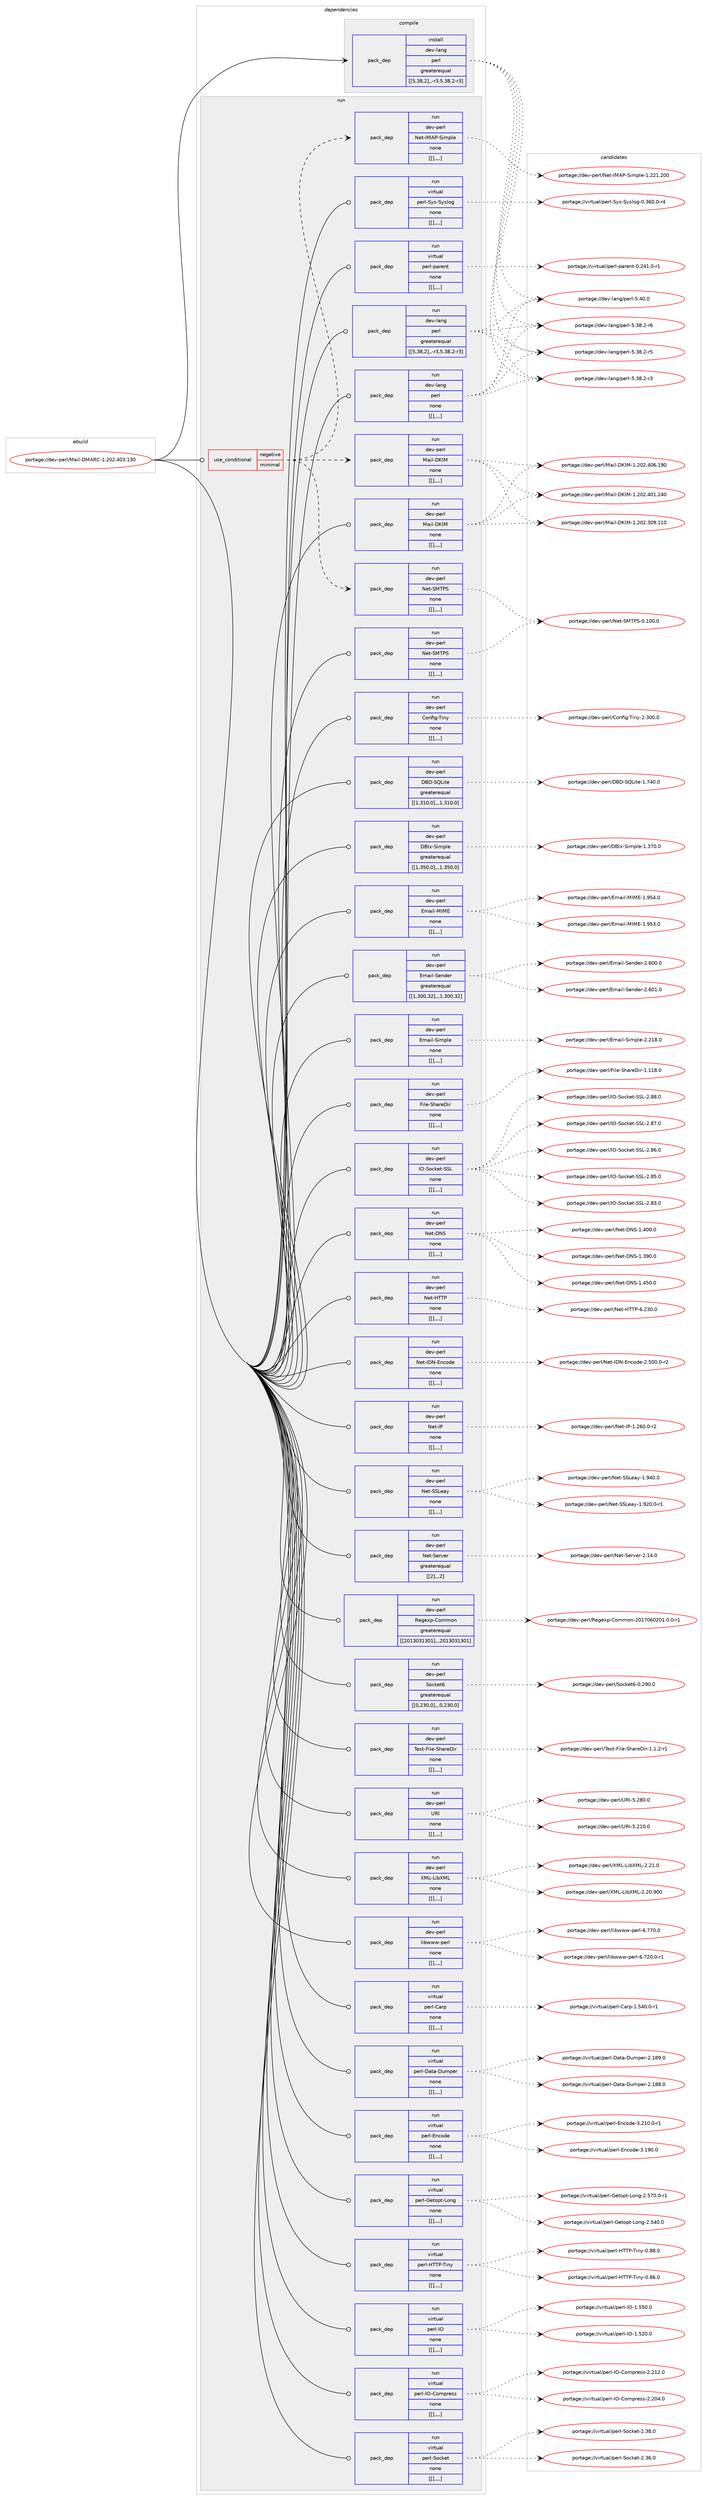 digraph prolog {

# *************
# Graph options
# *************

newrank=true;
concentrate=true;
compound=true;
graph [rankdir=LR,fontname=Helvetica,fontsize=10,ranksep=1.5];#, ranksep=2.5, nodesep=0.2];
edge  [arrowhead=vee];
node  [fontname=Helvetica,fontsize=10];

# **********
# The ebuild
# **********

subgraph cluster_leftcol {
color=gray;
label=<<i>ebuild</i>>;
id [label="portage://dev-perl/Mail-DMARC-1.202.403.130", color=red, width=4, href="../dev-perl/Mail-DMARC-1.202.403.130.svg"];
}

# ****************
# The dependencies
# ****************

subgraph cluster_midcol {
color=gray;
label=<<i>dependencies</i>>;
subgraph cluster_compile {
fillcolor="#eeeeee";
style=filled;
label=<<i>compile</i>>;
subgraph pack101976 {
dependency133619 [label=<<TABLE BORDER="0" CELLBORDER="1" CELLSPACING="0" CELLPADDING="4" WIDTH="220"><TR><TD ROWSPAN="6" CELLPADDING="30">pack_dep</TD></TR><TR><TD WIDTH="110">install</TD></TR><TR><TD>dev-lang</TD></TR><TR><TD>perl</TD></TR><TR><TD>greaterequal</TD></TR><TR><TD>[[5,38,2],,-r3,5.38.2-r3]</TD></TR></TABLE>>, shape=none, color=blue];
}
id:e -> dependency133619:w [weight=20,style="solid",arrowhead="vee"];
}
subgraph cluster_compileandrun {
fillcolor="#eeeeee";
style=filled;
label=<<i>compile and run</i>>;
}
subgraph cluster_run {
fillcolor="#eeeeee";
style=filled;
label=<<i>run</i>>;
subgraph cond30460 {
dependency133620 [label=<<TABLE BORDER="0" CELLBORDER="1" CELLSPACING="0" CELLPADDING="4"><TR><TD ROWSPAN="3" CELLPADDING="10">use_conditional</TD></TR><TR><TD>negative</TD></TR><TR><TD>minimal</TD></TR></TABLE>>, shape=none, color=red];
subgraph pack101977 {
dependency133621 [label=<<TABLE BORDER="0" CELLBORDER="1" CELLSPACING="0" CELLPADDING="4" WIDTH="220"><TR><TD ROWSPAN="6" CELLPADDING="30">pack_dep</TD></TR><TR><TD WIDTH="110">run</TD></TR><TR><TD>dev-perl</TD></TR><TR><TD>Mail-DKIM</TD></TR><TR><TD>none</TD></TR><TR><TD>[[],,,,]</TD></TR></TABLE>>, shape=none, color=blue];
}
dependency133620:e -> dependency133621:w [weight=20,style="dashed",arrowhead="vee"];
subgraph pack101978 {
dependency133622 [label=<<TABLE BORDER="0" CELLBORDER="1" CELLSPACING="0" CELLPADDING="4" WIDTH="220"><TR><TD ROWSPAN="6" CELLPADDING="30">pack_dep</TD></TR><TR><TD WIDTH="110">run</TD></TR><TR><TD>dev-perl</TD></TR><TR><TD>Net-IMAP-Simple</TD></TR><TR><TD>none</TD></TR><TR><TD>[[],,,,]</TD></TR></TABLE>>, shape=none, color=blue];
}
dependency133620:e -> dependency133622:w [weight=20,style="dashed",arrowhead="vee"];
subgraph pack101979 {
dependency133623 [label=<<TABLE BORDER="0" CELLBORDER="1" CELLSPACING="0" CELLPADDING="4" WIDTH="220"><TR><TD ROWSPAN="6" CELLPADDING="30">pack_dep</TD></TR><TR><TD WIDTH="110">run</TD></TR><TR><TD>dev-perl</TD></TR><TR><TD>Net-SMTPS</TD></TR><TR><TD>none</TD></TR><TR><TD>[[],,,,]</TD></TR></TABLE>>, shape=none, color=blue];
}
dependency133620:e -> dependency133623:w [weight=20,style="dashed",arrowhead="vee"];
}
id:e -> dependency133620:w [weight=20,style="solid",arrowhead="odot"];
subgraph pack101980 {
dependency133624 [label=<<TABLE BORDER="0" CELLBORDER="1" CELLSPACING="0" CELLPADDING="4" WIDTH="220"><TR><TD ROWSPAN="6" CELLPADDING="30">pack_dep</TD></TR><TR><TD WIDTH="110">run</TD></TR><TR><TD>dev-lang</TD></TR><TR><TD>perl</TD></TR><TR><TD>greaterequal</TD></TR><TR><TD>[[5,38,2],,-r3,5.38.2-r3]</TD></TR></TABLE>>, shape=none, color=blue];
}
id:e -> dependency133624:w [weight=20,style="solid",arrowhead="odot"];
subgraph pack101981 {
dependency133625 [label=<<TABLE BORDER="0" CELLBORDER="1" CELLSPACING="0" CELLPADDING="4" WIDTH="220"><TR><TD ROWSPAN="6" CELLPADDING="30">pack_dep</TD></TR><TR><TD WIDTH="110">run</TD></TR><TR><TD>dev-lang</TD></TR><TR><TD>perl</TD></TR><TR><TD>none</TD></TR><TR><TD>[[],,,,]</TD></TR></TABLE>>, shape=none, color=blue];
}
id:e -> dependency133625:w [weight=20,style="solid",arrowhead="odot"];
subgraph pack101982 {
dependency133626 [label=<<TABLE BORDER="0" CELLBORDER="1" CELLSPACING="0" CELLPADDING="4" WIDTH="220"><TR><TD ROWSPAN="6" CELLPADDING="30">pack_dep</TD></TR><TR><TD WIDTH="110">run</TD></TR><TR><TD>dev-perl</TD></TR><TR><TD>Config-Tiny</TD></TR><TR><TD>none</TD></TR><TR><TD>[[],,,,]</TD></TR></TABLE>>, shape=none, color=blue];
}
id:e -> dependency133626:w [weight=20,style="solid",arrowhead="odot"];
subgraph pack101983 {
dependency133627 [label=<<TABLE BORDER="0" CELLBORDER="1" CELLSPACING="0" CELLPADDING="4" WIDTH="220"><TR><TD ROWSPAN="6" CELLPADDING="30">pack_dep</TD></TR><TR><TD WIDTH="110">run</TD></TR><TR><TD>dev-perl</TD></TR><TR><TD>DBD-SQLite</TD></TR><TR><TD>greaterequal</TD></TR><TR><TD>[[1,310,0],,,1.310.0]</TD></TR></TABLE>>, shape=none, color=blue];
}
id:e -> dependency133627:w [weight=20,style="solid",arrowhead="odot"];
subgraph pack101984 {
dependency133628 [label=<<TABLE BORDER="0" CELLBORDER="1" CELLSPACING="0" CELLPADDING="4" WIDTH="220"><TR><TD ROWSPAN="6" CELLPADDING="30">pack_dep</TD></TR><TR><TD WIDTH="110">run</TD></TR><TR><TD>dev-perl</TD></TR><TR><TD>DBIx-Simple</TD></TR><TR><TD>greaterequal</TD></TR><TR><TD>[[1,350,0],,,1.350.0]</TD></TR></TABLE>>, shape=none, color=blue];
}
id:e -> dependency133628:w [weight=20,style="solid",arrowhead="odot"];
subgraph pack101985 {
dependency133629 [label=<<TABLE BORDER="0" CELLBORDER="1" CELLSPACING="0" CELLPADDING="4" WIDTH="220"><TR><TD ROWSPAN="6" CELLPADDING="30">pack_dep</TD></TR><TR><TD WIDTH="110">run</TD></TR><TR><TD>dev-perl</TD></TR><TR><TD>Email-MIME</TD></TR><TR><TD>none</TD></TR><TR><TD>[[],,,,]</TD></TR></TABLE>>, shape=none, color=blue];
}
id:e -> dependency133629:w [weight=20,style="solid",arrowhead="odot"];
subgraph pack101986 {
dependency133630 [label=<<TABLE BORDER="0" CELLBORDER="1" CELLSPACING="0" CELLPADDING="4" WIDTH="220"><TR><TD ROWSPAN="6" CELLPADDING="30">pack_dep</TD></TR><TR><TD WIDTH="110">run</TD></TR><TR><TD>dev-perl</TD></TR><TR><TD>Email-Sender</TD></TR><TR><TD>greaterequal</TD></TR><TR><TD>[[1,300,32],,,1.300.32]</TD></TR></TABLE>>, shape=none, color=blue];
}
id:e -> dependency133630:w [weight=20,style="solid",arrowhead="odot"];
subgraph pack101987 {
dependency133631 [label=<<TABLE BORDER="0" CELLBORDER="1" CELLSPACING="0" CELLPADDING="4" WIDTH="220"><TR><TD ROWSPAN="6" CELLPADDING="30">pack_dep</TD></TR><TR><TD WIDTH="110">run</TD></TR><TR><TD>dev-perl</TD></TR><TR><TD>Email-Simple</TD></TR><TR><TD>none</TD></TR><TR><TD>[[],,,,]</TD></TR></TABLE>>, shape=none, color=blue];
}
id:e -> dependency133631:w [weight=20,style="solid",arrowhead="odot"];
subgraph pack101988 {
dependency133632 [label=<<TABLE BORDER="0" CELLBORDER="1" CELLSPACING="0" CELLPADDING="4" WIDTH="220"><TR><TD ROWSPAN="6" CELLPADDING="30">pack_dep</TD></TR><TR><TD WIDTH="110">run</TD></TR><TR><TD>dev-perl</TD></TR><TR><TD>File-ShareDir</TD></TR><TR><TD>none</TD></TR><TR><TD>[[],,,,]</TD></TR></TABLE>>, shape=none, color=blue];
}
id:e -> dependency133632:w [weight=20,style="solid",arrowhead="odot"];
subgraph pack101989 {
dependency133633 [label=<<TABLE BORDER="0" CELLBORDER="1" CELLSPACING="0" CELLPADDING="4" WIDTH="220"><TR><TD ROWSPAN="6" CELLPADDING="30">pack_dep</TD></TR><TR><TD WIDTH="110">run</TD></TR><TR><TD>dev-perl</TD></TR><TR><TD>IO-Socket-SSL</TD></TR><TR><TD>none</TD></TR><TR><TD>[[],,,,]</TD></TR></TABLE>>, shape=none, color=blue];
}
id:e -> dependency133633:w [weight=20,style="solid",arrowhead="odot"];
subgraph pack101990 {
dependency133634 [label=<<TABLE BORDER="0" CELLBORDER="1" CELLSPACING="0" CELLPADDING="4" WIDTH="220"><TR><TD ROWSPAN="6" CELLPADDING="30">pack_dep</TD></TR><TR><TD WIDTH="110">run</TD></TR><TR><TD>dev-perl</TD></TR><TR><TD>Mail-DKIM</TD></TR><TR><TD>none</TD></TR><TR><TD>[[],,,,]</TD></TR></TABLE>>, shape=none, color=blue];
}
id:e -> dependency133634:w [weight=20,style="solid",arrowhead="odot"];
subgraph pack101991 {
dependency133635 [label=<<TABLE BORDER="0" CELLBORDER="1" CELLSPACING="0" CELLPADDING="4" WIDTH="220"><TR><TD ROWSPAN="6" CELLPADDING="30">pack_dep</TD></TR><TR><TD WIDTH="110">run</TD></TR><TR><TD>dev-perl</TD></TR><TR><TD>Net-DNS</TD></TR><TR><TD>none</TD></TR><TR><TD>[[],,,,]</TD></TR></TABLE>>, shape=none, color=blue];
}
id:e -> dependency133635:w [weight=20,style="solid",arrowhead="odot"];
subgraph pack101992 {
dependency133636 [label=<<TABLE BORDER="0" CELLBORDER="1" CELLSPACING="0" CELLPADDING="4" WIDTH="220"><TR><TD ROWSPAN="6" CELLPADDING="30">pack_dep</TD></TR><TR><TD WIDTH="110">run</TD></TR><TR><TD>dev-perl</TD></TR><TR><TD>Net-HTTP</TD></TR><TR><TD>none</TD></TR><TR><TD>[[],,,,]</TD></TR></TABLE>>, shape=none, color=blue];
}
id:e -> dependency133636:w [weight=20,style="solid",arrowhead="odot"];
subgraph pack101993 {
dependency133637 [label=<<TABLE BORDER="0" CELLBORDER="1" CELLSPACING="0" CELLPADDING="4" WIDTH="220"><TR><TD ROWSPAN="6" CELLPADDING="30">pack_dep</TD></TR><TR><TD WIDTH="110">run</TD></TR><TR><TD>dev-perl</TD></TR><TR><TD>Net-IDN-Encode</TD></TR><TR><TD>none</TD></TR><TR><TD>[[],,,,]</TD></TR></TABLE>>, shape=none, color=blue];
}
id:e -> dependency133637:w [weight=20,style="solid",arrowhead="odot"];
subgraph pack101994 {
dependency133638 [label=<<TABLE BORDER="0" CELLBORDER="1" CELLSPACING="0" CELLPADDING="4" WIDTH="220"><TR><TD ROWSPAN="6" CELLPADDING="30">pack_dep</TD></TR><TR><TD WIDTH="110">run</TD></TR><TR><TD>dev-perl</TD></TR><TR><TD>Net-IP</TD></TR><TR><TD>none</TD></TR><TR><TD>[[],,,,]</TD></TR></TABLE>>, shape=none, color=blue];
}
id:e -> dependency133638:w [weight=20,style="solid",arrowhead="odot"];
subgraph pack101995 {
dependency133639 [label=<<TABLE BORDER="0" CELLBORDER="1" CELLSPACING="0" CELLPADDING="4" WIDTH="220"><TR><TD ROWSPAN="6" CELLPADDING="30">pack_dep</TD></TR><TR><TD WIDTH="110">run</TD></TR><TR><TD>dev-perl</TD></TR><TR><TD>Net-SMTPS</TD></TR><TR><TD>none</TD></TR><TR><TD>[[],,,,]</TD></TR></TABLE>>, shape=none, color=blue];
}
id:e -> dependency133639:w [weight=20,style="solid",arrowhead="odot"];
subgraph pack101996 {
dependency133640 [label=<<TABLE BORDER="0" CELLBORDER="1" CELLSPACING="0" CELLPADDING="4" WIDTH="220"><TR><TD ROWSPAN="6" CELLPADDING="30">pack_dep</TD></TR><TR><TD WIDTH="110">run</TD></TR><TR><TD>dev-perl</TD></TR><TR><TD>Net-SSLeay</TD></TR><TR><TD>none</TD></TR><TR><TD>[[],,,,]</TD></TR></TABLE>>, shape=none, color=blue];
}
id:e -> dependency133640:w [weight=20,style="solid",arrowhead="odot"];
subgraph pack101997 {
dependency133641 [label=<<TABLE BORDER="0" CELLBORDER="1" CELLSPACING="0" CELLPADDING="4" WIDTH="220"><TR><TD ROWSPAN="6" CELLPADDING="30">pack_dep</TD></TR><TR><TD WIDTH="110">run</TD></TR><TR><TD>dev-perl</TD></TR><TR><TD>Net-Server</TD></TR><TR><TD>greaterequal</TD></TR><TR><TD>[[2],,,2]</TD></TR></TABLE>>, shape=none, color=blue];
}
id:e -> dependency133641:w [weight=20,style="solid",arrowhead="odot"];
subgraph pack101998 {
dependency133642 [label=<<TABLE BORDER="0" CELLBORDER="1" CELLSPACING="0" CELLPADDING="4" WIDTH="220"><TR><TD ROWSPAN="6" CELLPADDING="30">pack_dep</TD></TR><TR><TD WIDTH="110">run</TD></TR><TR><TD>dev-perl</TD></TR><TR><TD>Regexp-Common</TD></TR><TR><TD>greaterequal</TD></TR><TR><TD>[[2013031301],,,2013031301]</TD></TR></TABLE>>, shape=none, color=blue];
}
id:e -> dependency133642:w [weight=20,style="solid",arrowhead="odot"];
subgraph pack101999 {
dependency133643 [label=<<TABLE BORDER="0" CELLBORDER="1" CELLSPACING="0" CELLPADDING="4" WIDTH="220"><TR><TD ROWSPAN="6" CELLPADDING="30">pack_dep</TD></TR><TR><TD WIDTH="110">run</TD></TR><TR><TD>dev-perl</TD></TR><TR><TD>Socket6</TD></TR><TR><TD>greaterequal</TD></TR><TR><TD>[[0,230,0],,,0.230.0]</TD></TR></TABLE>>, shape=none, color=blue];
}
id:e -> dependency133643:w [weight=20,style="solid",arrowhead="odot"];
subgraph pack102000 {
dependency133644 [label=<<TABLE BORDER="0" CELLBORDER="1" CELLSPACING="0" CELLPADDING="4" WIDTH="220"><TR><TD ROWSPAN="6" CELLPADDING="30">pack_dep</TD></TR><TR><TD WIDTH="110">run</TD></TR><TR><TD>dev-perl</TD></TR><TR><TD>Test-File-ShareDir</TD></TR><TR><TD>none</TD></TR><TR><TD>[[],,,,]</TD></TR></TABLE>>, shape=none, color=blue];
}
id:e -> dependency133644:w [weight=20,style="solid",arrowhead="odot"];
subgraph pack102001 {
dependency133645 [label=<<TABLE BORDER="0" CELLBORDER="1" CELLSPACING="0" CELLPADDING="4" WIDTH="220"><TR><TD ROWSPAN="6" CELLPADDING="30">pack_dep</TD></TR><TR><TD WIDTH="110">run</TD></TR><TR><TD>dev-perl</TD></TR><TR><TD>URI</TD></TR><TR><TD>none</TD></TR><TR><TD>[[],,,,]</TD></TR></TABLE>>, shape=none, color=blue];
}
id:e -> dependency133645:w [weight=20,style="solid",arrowhead="odot"];
subgraph pack102002 {
dependency133646 [label=<<TABLE BORDER="0" CELLBORDER="1" CELLSPACING="0" CELLPADDING="4" WIDTH="220"><TR><TD ROWSPAN="6" CELLPADDING="30">pack_dep</TD></TR><TR><TD WIDTH="110">run</TD></TR><TR><TD>dev-perl</TD></TR><TR><TD>XML-LibXML</TD></TR><TR><TD>none</TD></TR><TR><TD>[[],,,,]</TD></TR></TABLE>>, shape=none, color=blue];
}
id:e -> dependency133646:w [weight=20,style="solid",arrowhead="odot"];
subgraph pack102003 {
dependency133647 [label=<<TABLE BORDER="0" CELLBORDER="1" CELLSPACING="0" CELLPADDING="4" WIDTH="220"><TR><TD ROWSPAN="6" CELLPADDING="30">pack_dep</TD></TR><TR><TD WIDTH="110">run</TD></TR><TR><TD>dev-perl</TD></TR><TR><TD>libwww-perl</TD></TR><TR><TD>none</TD></TR><TR><TD>[[],,,,]</TD></TR></TABLE>>, shape=none, color=blue];
}
id:e -> dependency133647:w [weight=20,style="solid",arrowhead="odot"];
subgraph pack102004 {
dependency133648 [label=<<TABLE BORDER="0" CELLBORDER="1" CELLSPACING="0" CELLPADDING="4" WIDTH="220"><TR><TD ROWSPAN="6" CELLPADDING="30">pack_dep</TD></TR><TR><TD WIDTH="110">run</TD></TR><TR><TD>virtual</TD></TR><TR><TD>perl-Carp</TD></TR><TR><TD>none</TD></TR><TR><TD>[[],,,,]</TD></TR></TABLE>>, shape=none, color=blue];
}
id:e -> dependency133648:w [weight=20,style="solid",arrowhead="odot"];
subgraph pack102005 {
dependency133649 [label=<<TABLE BORDER="0" CELLBORDER="1" CELLSPACING="0" CELLPADDING="4" WIDTH="220"><TR><TD ROWSPAN="6" CELLPADDING="30">pack_dep</TD></TR><TR><TD WIDTH="110">run</TD></TR><TR><TD>virtual</TD></TR><TR><TD>perl-Data-Dumper</TD></TR><TR><TD>none</TD></TR><TR><TD>[[],,,,]</TD></TR></TABLE>>, shape=none, color=blue];
}
id:e -> dependency133649:w [weight=20,style="solid",arrowhead="odot"];
subgraph pack102006 {
dependency133650 [label=<<TABLE BORDER="0" CELLBORDER="1" CELLSPACING="0" CELLPADDING="4" WIDTH="220"><TR><TD ROWSPAN="6" CELLPADDING="30">pack_dep</TD></TR><TR><TD WIDTH="110">run</TD></TR><TR><TD>virtual</TD></TR><TR><TD>perl-Encode</TD></TR><TR><TD>none</TD></TR><TR><TD>[[],,,,]</TD></TR></TABLE>>, shape=none, color=blue];
}
id:e -> dependency133650:w [weight=20,style="solid",arrowhead="odot"];
subgraph pack102007 {
dependency133651 [label=<<TABLE BORDER="0" CELLBORDER="1" CELLSPACING="0" CELLPADDING="4" WIDTH="220"><TR><TD ROWSPAN="6" CELLPADDING="30">pack_dep</TD></TR><TR><TD WIDTH="110">run</TD></TR><TR><TD>virtual</TD></TR><TR><TD>perl-Getopt-Long</TD></TR><TR><TD>none</TD></TR><TR><TD>[[],,,,]</TD></TR></TABLE>>, shape=none, color=blue];
}
id:e -> dependency133651:w [weight=20,style="solid",arrowhead="odot"];
subgraph pack102008 {
dependency133652 [label=<<TABLE BORDER="0" CELLBORDER="1" CELLSPACING="0" CELLPADDING="4" WIDTH="220"><TR><TD ROWSPAN="6" CELLPADDING="30">pack_dep</TD></TR><TR><TD WIDTH="110">run</TD></TR><TR><TD>virtual</TD></TR><TR><TD>perl-HTTP-Tiny</TD></TR><TR><TD>none</TD></TR><TR><TD>[[],,,,]</TD></TR></TABLE>>, shape=none, color=blue];
}
id:e -> dependency133652:w [weight=20,style="solid",arrowhead="odot"];
subgraph pack102009 {
dependency133653 [label=<<TABLE BORDER="0" CELLBORDER="1" CELLSPACING="0" CELLPADDING="4" WIDTH="220"><TR><TD ROWSPAN="6" CELLPADDING="30">pack_dep</TD></TR><TR><TD WIDTH="110">run</TD></TR><TR><TD>virtual</TD></TR><TR><TD>perl-IO</TD></TR><TR><TD>none</TD></TR><TR><TD>[[],,,,]</TD></TR></TABLE>>, shape=none, color=blue];
}
id:e -> dependency133653:w [weight=20,style="solid",arrowhead="odot"];
subgraph pack102010 {
dependency133654 [label=<<TABLE BORDER="0" CELLBORDER="1" CELLSPACING="0" CELLPADDING="4" WIDTH="220"><TR><TD ROWSPAN="6" CELLPADDING="30">pack_dep</TD></TR><TR><TD WIDTH="110">run</TD></TR><TR><TD>virtual</TD></TR><TR><TD>perl-IO-Compress</TD></TR><TR><TD>none</TD></TR><TR><TD>[[],,,,]</TD></TR></TABLE>>, shape=none, color=blue];
}
id:e -> dependency133654:w [weight=20,style="solid",arrowhead="odot"];
subgraph pack102011 {
dependency133655 [label=<<TABLE BORDER="0" CELLBORDER="1" CELLSPACING="0" CELLPADDING="4" WIDTH="220"><TR><TD ROWSPAN="6" CELLPADDING="30">pack_dep</TD></TR><TR><TD WIDTH="110">run</TD></TR><TR><TD>virtual</TD></TR><TR><TD>perl-Socket</TD></TR><TR><TD>none</TD></TR><TR><TD>[[],,,,]</TD></TR></TABLE>>, shape=none, color=blue];
}
id:e -> dependency133655:w [weight=20,style="solid",arrowhead="odot"];
subgraph pack102012 {
dependency133656 [label=<<TABLE BORDER="0" CELLBORDER="1" CELLSPACING="0" CELLPADDING="4" WIDTH="220"><TR><TD ROWSPAN="6" CELLPADDING="30">pack_dep</TD></TR><TR><TD WIDTH="110">run</TD></TR><TR><TD>virtual</TD></TR><TR><TD>perl-Sys-Syslog</TD></TR><TR><TD>none</TD></TR><TR><TD>[[],,,,]</TD></TR></TABLE>>, shape=none, color=blue];
}
id:e -> dependency133656:w [weight=20,style="solid",arrowhead="odot"];
subgraph pack102013 {
dependency133657 [label=<<TABLE BORDER="0" CELLBORDER="1" CELLSPACING="0" CELLPADDING="4" WIDTH="220"><TR><TD ROWSPAN="6" CELLPADDING="30">pack_dep</TD></TR><TR><TD WIDTH="110">run</TD></TR><TR><TD>virtual</TD></TR><TR><TD>perl-parent</TD></TR><TR><TD>none</TD></TR><TR><TD>[[],,,,]</TD></TR></TABLE>>, shape=none, color=blue];
}
id:e -> dependency133657:w [weight=20,style="solid",arrowhead="odot"];
}
}

# **************
# The candidates
# **************

subgraph cluster_choices {
rank=same;
color=gray;
label=<<i>candidates</i>>;

subgraph choice101976 {
color=black;
nodesep=1;
choice10010111845108971101034711210111410845534652484648 [label="portage://dev-lang/perl-5.40.0", color=red, width=4,href="../dev-lang/perl-5.40.0.svg"];
choice100101118451089711010347112101114108455346515646504511454 [label="portage://dev-lang/perl-5.38.2-r6", color=red, width=4,href="../dev-lang/perl-5.38.2-r6.svg"];
choice100101118451089711010347112101114108455346515646504511453 [label="portage://dev-lang/perl-5.38.2-r5", color=red, width=4,href="../dev-lang/perl-5.38.2-r5.svg"];
choice100101118451089711010347112101114108455346515646504511451 [label="portage://dev-lang/perl-5.38.2-r3", color=red, width=4,href="../dev-lang/perl-5.38.2-r3.svg"];
dependency133619:e -> choice10010111845108971101034711210111410845534652484648:w [style=dotted,weight="100"];
dependency133619:e -> choice100101118451089711010347112101114108455346515646504511454:w [style=dotted,weight="100"];
dependency133619:e -> choice100101118451089711010347112101114108455346515646504511453:w [style=dotted,weight="100"];
dependency133619:e -> choice100101118451089711010347112101114108455346515646504511451:w [style=dotted,weight="100"];
}
subgraph choice101977 {
color=black;
nodesep=1;
choice1001011184511210111410847779710510845687573774549465048504652485446495748 [label="portage://dev-perl/Mail-DKIM-1.202.406.190", color=red, width=4,href="../dev-perl/Mail-DKIM-1.202.406.190.svg"];
choice1001011184511210111410847779710510845687573774549465048504652484946505248 [label="portage://dev-perl/Mail-DKIM-1.202.401.240", color=red, width=4,href="../dev-perl/Mail-DKIM-1.202.401.240.svg"];
choice1001011184511210111410847779710510845687573774549465048504651485746494948 [label="portage://dev-perl/Mail-DKIM-1.202.309.110", color=red, width=4,href="../dev-perl/Mail-DKIM-1.202.309.110.svg"];
dependency133621:e -> choice1001011184511210111410847779710510845687573774549465048504652485446495748:w [style=dotted,weight="100"];
dependency133621:e -> choice1001011184511210111410847779710510845687573774549465048504652484946505248:w [style=dotted,weight="100"];
dependency133621:e -> choice1001011184511210111410847779710510845687573774549465048504651485746494948:w [style=dotted,weight="100"];
}
subgraph choice101978 {
color=black;
nodesep=1;
choice1001011184511210111410847781011164573776580458310510911210810145494650504946504848 [label="portage://dev-perl/Net-IMAP-Simple-1.221.200", color=red, width=4,href="../dev-perl/Net-IMAP-Simple-1.221.200.svg"];
dependency133622:e -> choice1001011184511210111410847781011164573776580458310510911210810145494650504946504848:w [style=dotted,weight="100"];
}
subgraph choice101979 {
color=black;
nodesep=1;
choice1001011184511210111410847781011164583778480834548464948484648 [label="portage://dev-perl/Net-SMTPS-0.100.0", color=red, width=4,href="../dev-perl/Net-SMTPS-0.100.0.svg"];
dependency133623:e -> choice1001011184511210111410847781011164583778480834548464948484648:w [style=dotted,weight="100"];
}
subgraph choice101980 {
color=black;
nodesep=1;
choice10010111845108971101034711210111410845534652484648 [label="portage://dev-lang/perl-5.40.0", color=red, width=4,href="../dev-lang/perl-5.40.0.svg"];
choice100101118451089711010347112101114108455346515646504511454 [label="portage://dev-lang/perl-5.38.2-r6", color=red, width=4,href="../dev-lang/perl-5.38.2-r6.svg"];
choice100101118451089711010347112101114108455346515646504511453 [label="portage://dev-lang/perl-5.38.2-r5", color=red, width=4,href="../dev-lang/perl-5.38.2-r5.svg"];
choice100101118451089711010347112101114108455346515646504511451 [label="portage://dev-lang/perl-5.38.2-r3", color=red, width=4,href="../dev-lang/perl-5.38.2-r3.svg"];
dependency133624:e -> choice10010111845108971101034711210111410845534652484648:w [style=dotted,weight="100"];
dependency133624:e -> choice100101118451089711010347112101114108455346515646504511454:w [style=dotted,weight="100"];
dependency133624:e -> choice100101118451089711010347112101114108455346515646504511453:w [style=dotted,weight="100"];
dependency133624:e -> choice100101118451089711010347112101114108455346515646504511451:w [style=dotted,weight="100"];
}
subgraph choice101981 {
color=black;
nodesep=1;
choice10010111845108971101034711210111410845534652484648 [label="portage://dev-lang/perl-5.40.0", color=red, width=4,href="../dev-lang/perl-5.40.0.svg"];
choice100101118451089711010347112101114108455346515646504511454 [label="portage://dev-lang/perl-5.38.2-r6", color=red, width=4,href="../dev-lang/perl-5.38.2-r6.svg"];
choice100101118451089711010347112101114108455346515646504511453 [label="portage://dev-lang/perl-5.38.2-r5", color=red, width=4,href="../dev-lang/perl-5.38.2-r5.svg"];
choice100101118451089711010347112101114108455346515646504511451 [label="portage://dev-lang/perl-5.38.2-r3", color=red, width=4,href="../dev-lang/perl-5.38.2-r3.svg"];
dependency133625:e -> choice10010111845108971101034711210111410845534652484648:w [style=dotted,weight="100"];
dependency133625:e -> choice100101118451089711010347112101114108455346515646504511454:w [style=dotted,weight="100"];
dependency133625:e -> choice100101118451089711010347112101114108455346515646504511453:w [style=dotted,weight="100"];
dependency133625:e -> choice100101118451089711010347112101114108455346515646504511451:w [style=dotted,weight="100"];
}
subgraph choice101982 {
color=black;
nodesep=1;
choice10010111845112101114108476711111010210510345841051101214550465148484648 [label="portage://dev-perl/Config-Tiny-2.300.0", color=red, width=4,href="../dev-perl/Config-Tiny-2.300.0.svg"];
dependency133626:e -> choice10010111845112101114108476711111010210510345841051101214550465148484648:w [style=dotted,weight="100"];
}
subgraph choice101983 {
color=black;
nodesep=1;
choice1001011184511210111410847686668458381761051161014549465552484648 [label="portage://dev-perl/DBD-SQLite-1.740.0", color=red, width=4,href="../dev-perl/DBD-SQLite-1.740.0.svg"];
dependency133627:e -> choice1001011184511210111410847686668458381761051161014549465552484648:w [style=dotted,weight="100"];
}
subgraph choice101984 {
color=black;
nodesep=1;
choice100101118451121011141084768667312045831051091121081014549465155484648 [label="portage://dev-perl/DBIx-Simple-1.370.0", color=red, width=4,href="../dev-perl/DBIx-Simple-1.370.0.svg"];
dependency133628:e -> choice100101118451121011141084768667312045831051091121081014549465155484648:w [style=dotted,weight="100"];
}
subgraph choice101985 {
color=black;
nodesep=1;
choice1001011184511210111410847691099710510845777377694549465753524648 [label="portage://dev-perl/Email-MIME-1.954.0", color=red, width=4,href="../dev-perl/Email-MIME-1.954.0.svg"];
choice1001011184511210111410847691099710510845777377694549465753514648 [label="portage://dev-perl/Email-MIME-1.953.0", color=red, width=4,href="../dev-perl/Email-MIME-1.953.0.svg"];
dependency133629:e -> choice1001011184511210111410847691099710510845777377694549465753524648:w [style=dotted,weight="100"];
dependency133629:e -> choice1001011184511210111410847691099710510845777377694549465753514648:w [style=dotted,weight="100"];
}
subgraph choice101986 {
color=black;
nodesep=1;
choice1001011184511210111410847691099710510845831011101001011144550465448494648 [label="portage://dev-perl/Email-Sender-2.601.0", color=red, width=4,href="../dev-perl/Email-Sender-2.601.0.svg"];
choice1001011184511210111410847691099710510845831011101001011144550465448484648 [label="portage://dev-perl/Email-Sender-2.600.0", color=red, width=4,href="../dev-perl/Email-Sender-2.600.0.svg"];
dependency133630:e -> choice1001011184511210111410847691099710510845831011101001011144550465448494648:w [style=dotted,weight="100"];
dependency133630:e -> choice1001011184511210111410847691099710510845831011101001011144550465448484648:w [style=dotted,weight="100"];
}
subgraph choice101987 {
color=black;
nodesep=1;
choice1001011184511210111410847691099710510845831051091121081014550465049564648 [label="portage://dev-perl/Email-Simple-2.218.0", color=red, width=4,href="../dev-perl/Email-Simple-2.218.0.svg"];
dependency133631:e -> choice1001011184511210111410847691099710510845831051091121081014550465049564648:w [style=dotted,weight="100"];
}
subgraph choice101988 {
color=black;
nodesep=1;
choice100101118451121011141084770105108101458310497114101681051144549464949564648 [label="portage://dev-perl/File-ShareDir-1.118.0", color=red, width=4,href="../dev-perl/File-ShareDir-1.118.0.svg"];
dependency133632:e -> choice100101118451121011141084770105108101458310497114101681051144549464949564648:w [style=dotted,weight="100"];
}
subgraph choice101989 {
color=black;
nodesep=1;
choice100101118451121011141084773794583111991071011164583837645504656564648 [label="portage://dev-perl/IO-Socket-SSL-2.88.0", color=red, width=4,href="../dev-perl/IO-Socket-SSL-2.88.0.svg"];
choice100101118451121011141084773794583111991071011164583837645504656554648 [label="portage://dev-perl/IO-Socket-SSL-2.87.0", color=red, width=4,href="../dev-perl/IO-Socket-SSL-2.87.0.svg"];
choice100101118451121011141084773794583111991071011164583837645504656544648 [label="portage://dev-perl/IO-Socket-SSL-2.86.0", color=red, width=4,href="../dev-perl/IO-Socket-SSL-2.86.0.svg"];
choice100101118451121011141084773794583111991071011164583837645504656534648 [label="portage://dev-perl/IO-Socket-SSL-2.85.0", color=red, width=4,href="../dev-perl/IO-Socket-SSL-2.85.0.svg"];
choice100101118451121011141084773794583111991071011164583837645504656514648 [label="portage://dev-perl/IO-Socket-SSL-2.83.0", color=red, width=4,href="../dev-perl/IO-Socket-SSL-2.83.0.svg"];
dependency133633:e -> choice100101118451121011141084773794583111991071011164583837645504656564648:w [style=dotted,weight="100"];
dependency133633:e -> choice100101118451121011141084773794583111991071011164583837645504656554648:w [style=dotted,weight="100"];
dependency133633:e -> choice100101118451121011141084773794583111991071011164583837645504656544648:w [style=dotted,weight="100"];
dependency133633:e -> choice100101118451121011141084773794583111991071011164583837645504656534648:w [style=dotted,weight="100"];
dependency133633:e -> choice100101118451121011141084773794583111991071011164583837645504656514648:w [style=dotted,weight="100"];
}
subgraph choice101990 {
color=black;
nodesep=1;
choice1001011184511210111410847779710510845687573774549465048504652485446495748 [label="portage://dev-perl/Mail-DKIM-1.202.406.190", color=red, width=4,href="../dev-perl/Mail-DKIM-1.202.406.190.svg"];
choice1001011184511210111410847779710510845687573774549465048504652484946505248 [label="portage://dev-perl/Mail-DKIM-1.202.401.240", color=red, width=4,href="../dev-perl/Mail-DKIM-1.202.401.240.svg"];
choice1001011184511210111410847779710510845687573774549465048504651485746494948 [label="portage://dev-perl/Mail-DKIM-1.202.309.110", color=red, width=4,href="../dev-perl/Mail-DKIM-1.202.309.110.svg"];
dependency133634:e -> choice1001011184511210111410847779710510845687573774549465048504652485446495748:w [style=dotted,weight="100"];
dependency133634:e -> choice1001011184511210111410847779710510845687573774549465048504652484946505248:w [style=dotted,weight="100"];
dependency133634:e -> choice1001011184511210111410847779710510845687573774549465048504651485746494948:w [style=dotted,weight="100"];
}
subgraph choice101991 {
color=black;
nodesep=1;
choice100101118451121011141084778101116456878834549465253484648 [label="portage://dev-perl/Net-DNS-1.450.0", color=red, width=4,href="../dev-perl/Net-DNS-1.450.0.svg"];
choice100101118451121011141084778101116456878834549465248484648 [label="portage://dev-perl/Net-DNS-1.400.0", color=red, width=4,href="../dev-perl/Net-DNS-1.400.0.svg"];
choice100101118451121011141084778101116456878834549465157484648 [label="portage://dev-perl/Net-DNS-1.390.0", color=red, width=4,href="../dev-perl/Net-DNS-1.390.0.svg"];
dependency133635:e -> choice100101118451121011141084778101116456878834549465253484648:w [style=dotted,weight="100"];
dependency133635:e -> choice100101118451121011141084778101116456878834549465248484648:w [style=dotted,weight="100"];
dependency133635:e -> choice100101118451121011141084778101116456878834549465157484648:w [style=dotted,weight="100"];
}
subgraph choice101992 {
color=black;
nodesep=1;
choice10010111845112101114108477810111645728484804554465051484648 [label="portage://dev-perl/Net-HTTP-6.230.0", color=red, width=4,href="../dev-perl/Net-HTTP-6.230.0.svg"];
dependency133636:e -> choice10010111845112101114108477810111645728484804554465051484648:w [style=dotted,weight="100"];
}
subgraph choice101993 {
color=black;
nodesep=1;
choice1001011184511210111410847781011164573687845691109911110010145504653484846484511450 [label="portage://dev-perl/Net-IDN-Encode-2.500.0-r2", color=red, width=4,href="../dev-perl/Net-IDN-Encode-2.500.0-r2.svg"];
dependency133637:e -> choice1001011184511210111410847781011164573687845691109911110010145504653484846484511450:w [style=dotted,weight="100"];
}
subgraph choice101994 {
color=black;
nodesep=1;
choice10010111845112101114108477810111645738045494650544846484511450 [label="portage://dev-perl/Net-IP-1.260.0-r2", color=red, width=4,href="../dev-perl/Net-IP-1.260.0-r2.svg"];
dependency133638:e -> choice10010111845112101114108477810111645738045494650544846484511450:w [style=dotted,weight="100"];
}
subgraph choice101995 {
color=black;
nodesep=1;
choice1001011184511210111410847781011164583778480834548464948484648 [label="portage://dev-perl/Net-SMTPS-0.100.0", color=red, width=4,href="../dev-perl/Net-SMTPS-0.100.0.svg"];
dependency133639:e -> choice1001011184511210111410847781011164583778480834548464948484648:w [style=dotted,weight="100"];
}
subgraph choice101996 {
color=black;
nodesep=1;
choice10010111845112101114108477810111645838376101971214549465752484648 [label="portage://dev-perl/Net-SSLeay-1.940.0", color=red, width=4,href="../dev-perl/Net-SSLeay-1.940.0.svg"];
choice100101118451121011141084778101116458383761019712145494657504846484511449 [label="portage://dev-perl/Net-SSLeay-1.920.0-r1", color=red, width=4,href="../dev-perl/Net-SSLeay-1.920.0-r1.svg"];
dependency133640:e -> choice10010111845112101114108477810111645838376101971214549465752484648:w [style=dotted,weight="100"];
dependency133640:e -> choice100101118451121011141084778101116458383761019712145494657504846484511449:w [style=dotted,weight="100"];
}
subgraph choice101997 {
color=black;
nodesep=1;
choice100101118451121011141084778101116458310111411810111445504649524648 [label="portage://dev-perl/Net-Server-2.14.0", color=red, width=4,href="../dev-perl/Net-Server-2.14.0.svg"];
dependency133641:e -> choice100101118451121011141084778101116458310111411810111445504649524648:w [style=dotted,weight="100"];
}
subgraph choice101998 {
color=black;
nodesep=1;
choice10010111845112101114108478210110310112011245671111091091111104550484955485448504849464846484511449 [label="portage://dev-perl/Regexp-Common-2017060201.0.0-r1", color=red, width=4,href="../dev-perl/Regexp-Common-2017060201.0.0-r1.svg"];
dependency133642:e -> choice10010111845112101114108478210110310112011245671111091091111104550484955485448504849464846484511449:w [style=dotted,weight="100"];
}
subgraph choice101999 {
color=black;
nodesep=1;
choice10010111845112101114108478311199107101116544548465057484648 [label="portage://dev-perl/Socket6-0.290.0", color=red, width=4,href="../dev-perl/Socket6-0.290.0.svg"];
dependency133643:e -> choice10010111845112101114108478311199107101116544548465057484648:w [style=dotted,weight="100"];
}
subgraph choice102000 {
color=black;
nodesep=1;
choice1001011184511210111410847841011151164570105108101458310497114101681051144549464946504511449 [label="portage://dev-perl/Test-File-ShareDir-1.1.2-r1", color=red, width=4,href="../dev-perl/Test-File-ShareDir-1.1.2-r1.svg"];
dependency133644:e -> choice1001011184511210111410847841011151164570105108101458310497114101681051144549464946504511449:w [style=dotted,weight="100"];
}
subgraph choice102001 {
color=black;
nodesep=1;
choice10010111845112101114108478582734553465056484648 [label="portage://dev-perl/URI-5.280.0", color=red, width=4,href="../dev-perl/URI-5.280.0.svg"];
choice10010111845112101114108478582734553465049484648 [label="portage://dev-perl/URI-5.210.0", color=red, width=4,href="../dev-perl/URI-5.210.0.svg"];
dependency133645:e -> choice10010111845112101114108478582734553465056484648:w [style=dotted,weight="100"];
dependency133645:e -> choice10010111845112101114108478582734553465049484648:w [style=dotted,weight="100"];
}
subgraph choice102002 {
color=black;
nodesep=1;
choice100101118451121011141084788777645761059888777645504650494648 [label="portage://dev-perl/XML-LibXML-2.21.0", color=red, width=4,href="../dev-perl/XML-LibXML-2.21.0.svg"];
choice1001011184511210111410847887776457610598887776455046504846574848 [label="portage://dev-perl/XML-LibXML-2.20.900", color=red, width=4,href="../dev-perl/XML-LibXML-2.20.900.svg"];
dependency133646:e -> choice100101118451121011141084788777645761059888777645504650494648:w [style=dotted,weight="100"];
dependency133646:e -> choice1001011184511210111410847887776457610598887776455046504846574848:w [style=dotted,weight="100"];
}
subgraph choice102003 {
color=black;
nodesep=1;
choice100101118451121011141084710810598119119119451121011141084554465555484648 [label="portage://dev-perl/libwww-perl-6.770.0", color=red, width=4,href="../dev-perl/libwww-perl-6.770.0.svg"];
choice1001011184511210111410847108105981191191194511210111410845544655504846484511449 [label="portage://dev-perl/libwww-perl-6.720.0-r1", color=red, width=4,href="../dev-perl/libwww-perl-6.720.0-r1.svg"];
dependency133647:e -> choice100101118451121011141084710810598119119119451121011141084554465555484648:w [style=dotted,weight="100"];
dependency133647:e -> choice1001011184511210111410847108105981191191194511210111410845544655504846484511449:w [style=dotted,weight="100"];
}
subgraph choice102004 {
color=black;
nodesep=1;
choice118105114116117971084711210111410845679711411245494653524846484511449 [label="portage://virtual/perl-Carp-1.540.0-r1", color=red, width=4,href="../virtual/perl-Carp-1.540.0-r1.svg"];
dependency133648:e -> choice118105114116117971084711210111410845679711411245494653524846484511449:w [style=dotted,weight="100"];
}
subgraph choice102005 {
color=black;
nodesep=1;
choice11810511411611797108471121011141084568971169745681171091121011144550464956574648 [label="portage://virtual/perl-Data-Dumper-2.189.0", color=red, width=4,href="../virtual/perl-Data-Dumper-2.189.0.svg"];
choice11810511411611797108471121011141084568971169745681171091121011144550464956564648 [label="portage://virtual/perl-Data-Dumper-2.188.0", color=red, width=4,href="../virtual/perl-Data-Dumper-2.188.0.svg"];
dependency133649:e -> choice11810511411611797108471121011141084568971169745681171091121011144550464956574648:w [style=dotted,weight="100"];
dependency133649:e -> choice11810511411611797108471121011141084568971169745681171091121011144550464956564648:w [style=dotted,weight="100"];
}
subgraph choice102006 {
color=black;
nodesep=1;
choice118105114116117971084711210111410845691109911110010145514650494846484511449 [label="portage://virtual/perl-Encode-3.210.0-r1", color=red, width=4,href="../virtual/perl-Encode-3.210.0-r1.svg"];
choice11810511411611797108471121011141084569110991111001014551464957484648 [label="portage://virtual/perl-Encode-3.190.0", color=red, width=4,href="../virtual/perl-Encode-3.190.0.svg"];
dependency133650:e -> choice118105114116117971084711210111410845691109911110010145514650494846484511449:w [style=dotted,weight="100"];
dependency133650:e -> choice11810511411611797108471121011141084569110991111001014551464957484648:w [style=dotted,weight="100"];
}
subgraph choice102007 {
color=black;
nodesep=1;
choice11810511411611797108471121011141084571101116111112116457611111010345504653554846484511449 [label="portage://virtual/perl-Getopt-Long-2.570.0-r1", color=red, width=4,href="../virtual/perl-Getopt-Long-2.570.0-r1.svg"];
choice1181051141161179710847112101114108457110111611111211645761111101034550465352484648 [label="portage://virtual/perl-Getopt-Long-2.540.0", color=red, width=4,href="../virtual/perl-Getopt-Long-2.540.0.svg"];
dependency133651:e -> choice11810511411611797108471121011141084571101116111112116457611111010345504653554846484511449:w [style=dotted,weight="100"];
dependency133651:e -> choice1181051141161179710847112101114108457110111611111211645761111101034550465352484648:w [style=dotted,weight="100"];
}
subgraph choice102008 {
color=black;
nodesep=1;
choice11810511411611797108471121011141084572848480458410511012145484656564648 [label="portage://virtual/perl-HTTP-Tiny-0.88.0", color=red, width=4,href="../virtual/perl-HTTP-Tiny-0.88.0.svg"];
choice11810511411611797108471121011141084572848480458410511012145484656544648 [label="portage://virtual/perl-HTTP-Tiny-0.86.0", color=red, width=4,href="../virtual/perl-HTTP-Tiny-0.86.0.svg"];
dependency133652:e -> choice11810511411611797108471121011141084572848480458410511012145484656564648:w [style=dotted,weight="100"];
dependency133652:e -> choice11810511411611797108471121011141084572848480458410511012145484656544648:w [style=dotted,weight="100"];
}
subgraph choice102009 {
color=black;
nodesep=1;
choice11810511411611797108471121011141084573794549465353484648 [label="portage://virtual/perl-IO-1.550.0", color=red, width=4,href="../virtual/perl-IO-1.550.0.svg"];
choice11810511411611797108471121011141084573794549465350484648 [label="portage://virtual/perl-IO-1.520.0", color=red, width=4,href="../virtual/perl-IO-1.520.0.svg"];
dependency133653:e -> choice11810511411611797108471121011141084573794549465353484648:w [style=dotted,weight="100"];
dependency133653:e -> choice11810511411611797108471121011141084573794549465350484648:w [style=dotted,weight="100"];
}
subgraph choice102010 {
color=black;
nodesep=1;
choice118105114116117971084711210111410845737945671111091121141011151154550465049504648 [label="portage://virtual/perl-IO-Compress-2.212.0", color=red, width=4,href="../virtual/perl-IO-Compress-2.212.0.svg"];
choice118105114116117971084711210111410845737945671111091121141011151154550465048524648 [label="portage://virtual/perl-IO-Compress-2.204.0", color=red, width=4,href="../virtual/perl-IO-Compress-2.204.0.svg"];
dependency133654:e -> choice118105114116117971084711210111410845737945671111091121141011151154550465049504648:w [style=dotted,weight="100"];
dependency133654:e -> choice118105114116117971084711210111410845737945671111091121141011151154550465048524648:w [style=dotted,weight="100"];
}
subgraph choice102011 {
color=black;
nodesep=1;
choice118105114116117971084711210111410845831119910710111645504651564648 [label="portage://virtual/perl-Socket-2.38.0", color=red, width=4,href="../virtual/perl-Socket-2.38.0.svg"];
choice118105114116117971084711210111410845831119910710111645504651544648 [label="portage://virtual/perl-Socket-2.36.0", color=red, width=4,href="../virtual/perl-Socket-2.36.0.svg"];
dependency133655:e -> choice118105114116117971084711210111410845831119910710111645504651564648:w [style=dotted,weight="100"];
dependency133655:e -> choice118105114116117971084711210111410845831119910710111645504651544648:w [style=dotted,weight="100"];
}
subgraph choice102012 {
color=black;
nodesep=1;
choice11810511411611797108471121011141084583121115458312111510811110345484651544846484511452 [label="portage://virtual/perl-Sys-Syslog-0.360.0-r4", color=red, width=4,href="../virtual/perl-Sys-Syslog-0.360.0-r4.svg"];
dependency133656:e -> choice11810511411611797108471121011141084583121115458312111510811110345484651544846484511452:w [style=dotted,weight="100"];
}
subgraph choice102013 {
color=black;
nodesep=1;
choice1181051141161179710847112101114108451129711410111011645484650524946484511449 [label="portage://virtual/perl-parent-0.241.0-r1", color=red, width=4,href="../virtual/perl-parent-0.241.0-r1.svg"];
dependency133657:e -> choice1181051141161179710847112101114108451129711410111011645484650524946484511449:w [style=dotted,weight="100"];
}
}

}
